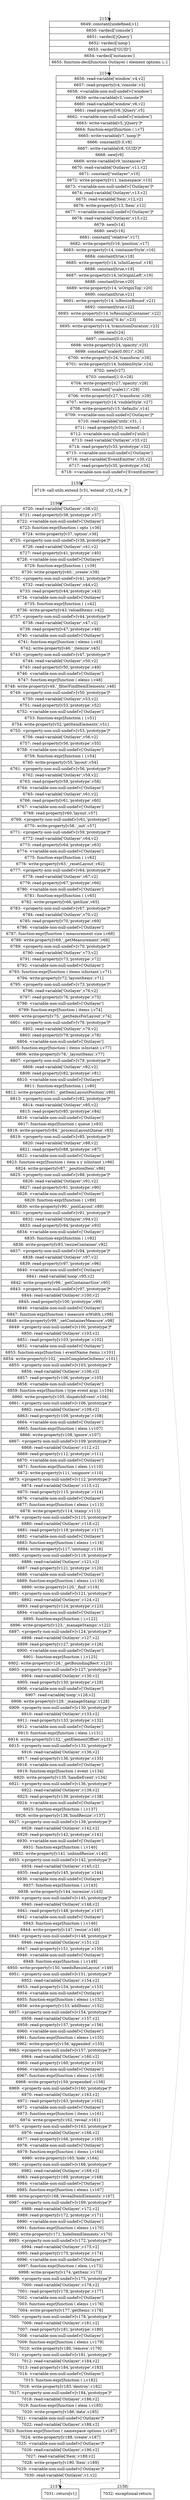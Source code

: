 digraph {
rankdir="TD"
BB_entry140[shape=none,label=""];
BB_entry140 -> BB2153 [tailport=s, headport=n, headlabel="    2153"]
BB2153 [shape=record label="{6649: constant[undefined,v1]|6650: vardecl['console']|6651: vardecl['jQuery']|6652: vardecl['noop']|6653: vardecl['GUID']|6654: vardecl['instances']|6655: function-decl[function Outlayer ( element options ),-]}" ] 
BB2153 -> BB2154 [tailport=s, headport=n, headlabel="      2154"]
BB2154 [shape=record label="{6656: read-variable['window',v4,v2]|6657: read-property[v4,'console',v3]|6658: \<variable-non-null-undef\>['window']|6659: write-variable[v3,'console']*|6660: read-variable['window',v6,v2]|6661: read-property[v6,'jQuery',v5]|6662: \<variable-non-null-undef\>['window']|6663: write-variable[v5,'jQuery']*|6664: function-expr[function ( ),v7]|6665: write-variable[v7,'noop']*|6666: constant[0.0,v8]|6667: write-variable[v8,'GUID']*|6668: new[v9]|6669: write-variable[v9,'instances']*|6670: read-variable['Outlayer',v11,v2]|6671: constant[\"outlayer\",v10]|6672: write-property[v11,'namespace',v10]|6673: \<variable-non-null-undef\>['Outlayer']*|6674: read-variable['Outlayer',v13,v2]|6675: read-variable['Item',v12,v2]|6676: write-property[v13,'Item',v12]|6677: \<variable-non-null-undef\>['Outlayer']*|6678: read-variable['Outlayer',v15,v2]|6679: new[v14]|6680: new[v16]|6681: constant[\"relative\",v17]|6682: write-property[v16,'position',v17]|6683: write-property[v14,'containerStyle',v16]|6684: constant[true,v18]|6685: write-property[v14,'isInitLayout',v18]|6686: constant[true,v19]|6687: write-property[v14,'isOriginLeft',v19]|6688: constant[true,v20]|6689: write-property[v14,'isOriginTop',v20]|6690: constant[true,v21]|6691: write-property[v14,'isResizeBound',v21]|6692: constant[true,v22]|6693: write-property[v14,'isResizingContainer',v22]|6694: constant[\"0.4s\",v23]|6695: write-property[v14,'transitionDuration',v23]|6696: new[v24]|6697: constant[0.0,v25]|6698: write-property[v24,'opacity',v25]|6699: constant[\"scale(0.001)\",v26]|6700: write-property[v24,'transform',v26]|6701: write-property[v14,'hiddenStyle',v24]|6702: new[v27]|6703: constant[1.0,v28]|6704: write-property[v27,'opacity',v28]|6705: constant[\"scale(1)\",v29]|6706: write-property[v27,'transform',v29]|6707: write-property[v14,'visibleStyle',v27]|6708: write-property[v15,'defaults',v14]|6709: \<variable-non-null-undef\>['Outlayer']*|6710: read-variable['utils',v31,-]|6711: read-property[v31,'extend',-]|6712: \<variable-non-null-undef\>['utils']|6713: read-variable['Outlayer',v33,v2]|6714: read-property[v33,'prototype',v32]|6715: \<variable-non-null-undef\>['Outlayer']|6716: read-variable['EventEmitter',v35,v2]|6717: read-property[v35,'prototype',v34]|6718: \<variable-non-null-undef\>['EventEmitter']}" ] 
BB2154 -> BB2155 [tailport=s, headport=n, headlabel="      2155"]
BB2154 -> BB2158 [tailport=s, headport=n, color=gray, headlabel="      2158"]
BB2155 [shape=record label="{6719: call-utils.extend [v31,'extend',v32,v34,-]*}" ] 
BB2155 -> BB2156 [tailport=s, headport=n, headlabel="      2156"]
BB2155 -> BB2158 [tailport=s, headport=n, color=gray]
BB2156 [shape=record label="{6720: read-variable['Outlayer',v38,v2]|6721: read-property[v38,'prototype',v37]|6722: \<variable-non-null-undef\>['Outlayer']|6723: function-expr[function ( opts ),v36]|6724: write-property[v37,'option',v36]|6725: \<property-non-null-undef\>[v38,'prototype']*|6726: read-variable['Outlayer',v41,v2]|6727: read-property[v41,'prototype',v40]|6728: \<variable-non-null-undef\>['Outlayer']|6729: function-expr[function ( ),v39]|6730: write-property[v40,'_create',v39]|6731: \<property-non-null-undef\>[v41,'prototype']*|6732: read-variable['Outlayer',v44,v2]|6733: read-property[v44,'prototype',v43]|6734: \<variable-non-null-undef\>['Outlayer']|6735: function-expr[function ( ),v42]|6736: write-property[v43,'reloadItems',v42]|6737: \<property-non-null-undef\>[v44,'prototype']*|6738: read-variable['Outlayer',v47,v2]|6739: read-property[v47,'prototype',v46]|6740: \<variable-non-null-undef\>['Outlayer']|6741: function-expr[function ( elems ),v45]|6742: write-property[v46,'_itemize',v45]|6743: \<property-non-null-undef\>[v47,'prototype']*|6744: read-variable['Outlayer',v50,v2]|6745: read-property[v50,'prototype',v49]|6746: \<variable-non-null-undef\>['Outlayer']|6747: function-expr[function ( elems ),v48]|6748: write-property[v49,'_filterFindItemElements',v48]|6749: \<property-non-null-undef\>[v50,'prototype']*|6750: read-variable['Outlayer',v53,v2]|6751: read-property[v53,'prototype',v52]|6752: \<variable-non-null-undef\>['Outlayer']|6753: function-expr[function ( ),v51]|6754: write-property[v52,'getItemElements',v51]|6755: \<property-non-null-undef\>[v53,'prototype']*|6756: read-variable['Outlayer',v56,v2]|6757: read-property[v56,'prototype',v55]|6758: \<variable-non-null-undef\>['Outlayer']|6759: function-expr[function ( ),v54]|6760: write-property[v55,'layout',v54]|6761: \<property-non-null-undef\>[v56,'prototype']*|6762: read-variable['Outlayer',v59,v2]|6763: read-property[v59,'prototype',v58]|6764: \<variable-non-null-undef\>['Outlayer']|6765: read-variable['Outlayer',v61,v2]|6766: read-property[v61,'prototype',v60]|6767: \<variable-non-null-undef\>['Outlayer']|6768: read-property[v60,'layout',v57]|6769: \<property-non-null-undef\>[v61,'prototype']|6770: write-property[v58,'_init',v57]|6771: \<property-non-null-undef\>[v59,'prototype']*|6772: read-variable['Outlayer',v64,v2]|6773: read-property[v64,'prototype',v63]|6774: \<variable-non-null-undef\>['Outlayer']|6775: function-expr[function ( ),v62]|6776: write-property[v63,'_resetLayout',v62]|6777: \<property-non-null-undef\>[v64,'prototype']*|6778: read-variable['Outlayer',v67,v2]|6779: read-property[v67,'prototype',v66]|6780: \<variable-non-null-undef\>['Outlayer']|6781: function-expr[function ( ),v65]|6782: write-property[v66,'getSize',v65]|6783: \<property-non-null-undef\>[v67,'prototype']*|6784: read-variable['Outlayer',v70,v2]|6785: read-property[v70,'prototype',v69]|6786: \<variable-non-null-undef\>['Outlayer']|6787: function-expr[function ( measurement size ),v68]|6788: write-property[v69,'_getMeasurement',v68]|6789: \<property-non-null-undef\>[v70,'prototype']*|6790: read-variable['Outlayer',v73,v2]|6791: read-property[v73,'prototype',v72]|6792: \<variable-non-null-undef\>['Outlayer']|6793: function-expr[function ( items isInstant ),v71]|6794: write-property[v72,'layoutItems',v71]|6795: \<property-non-null-undef\>[v73,'prototype']*|6796: read-variable['Outlayer',v76,v2]|6797: read-property[v76,'prototype',v75]|6798: \<variable-non-null-undef\>['Outlayer']|6799: function-expr[function ( items ),v74]|6800: write-property[v75,'_getItemsForLayout',v74]|6801: \<property-non-null-undef\>[v76,'prototype']*|6802: read-variable['Outlayer',v79,v2]|6803: read-property[v79,'prototype',v78]|6804: \<variable-non-null-undef\>['Outlayer']|6805: function-expr[function ( items isInstant ),v77]|6806: write-property[v78,'_layoutItems',v77]|6807: \<property-non-null-undef\>[v79,'prototype']*|6808: read-variable['Outlayer',v82,v2]|6809: read-property[v82,'prototype',v81]|6810: \<variable-non-null-undef\>['Outlayer']|6811: function-expr[function ( ),v80]|6812: write-property[v81,'_getItemLayoutPosition',v80]|6813: \<property-non-null-undef\>[v82,'prototype']*|6814: read-variable['Outlayer',v85,v2]|6815: read-property[v85,'prototype',v84]|6816: \<variable-non-null-undef\>['Outlayer']|6817: function-expr[function ( queue ),v83]|6818: write-property[v84,'_processLayoutQueue',v83]|6819: \<property-non-null-undef\>[v85,'prototype']*|6820: read-variable['Outlayer',v88,v2]|6821: read-property[v88,'prototype',v87]|6822: \<variable-non-null-undef\>['Outlayer']|6823: function-expr[function ( item x y isInstant ),v86]|6824: write-property[v87,'_positionItem',v86]|6825: \<property-non-null-undef\>[v88,'prototype']*|6826: read-variable['Outlayer',v91,v2]|6827: read-property[v91,'prototype',v90]|6828: \<variable-non-null-undef\>['Outlayer']|6829: function-expr[function ( ),v89]|6830: write-property[v90,'_postLayout',v89]|6831: \<property-non-null-undef\>[v91,'prototype']*|6832: read-variable['Outlayer',v94,v2]|6833: read-property[v94,'prototype',v93]|6834: \<variable-non-null-undef\>['Outlayer']|6835: function-expr[function ( ),v92]|6836: write-property[v93,'resizeContainer',v92]|6837: \<property-non-null-undef\>[v94,'prototype']*|6838: read-variable['Outlayer',v97,v2]|6839: read-property[v97,'prototype',v96]|6840: \<variable-non-null-undef\>['Outlayer']|6841: read-variable['noop',v95,v2]|6842: write-property[v96,'_getContainerSize',v95]|6843: \<property-non-null-undef\>[v97,'prototype']*|6844: read-variable['Outlayer',v100,v2]|6845: read-property[v100,'prototype',v99]|6846: \<variable-non-null-undef\>['Outlayer']|6847: function-expr[function ( measure isWidth ),v98]|6848: write-property[v99,'_setContainerMeasure',v98]|6849: \<property-non-null-undef\>[v100,'prototype']*|6850: read-variable['Outlayer',v103,v2]|6851: read-property[v103,'prototype',v102]|6852: \<variable-non-null-undef\>['Outlayer']|6853: function-expr[function ( eventName items ),v101]|6854: write-property[v102,'_emitCompleteOnItems',v101]|6855: \<property-non-null-undef\>[v103,'prototype']*|6856: read-variable['Outlayer',v106,v2]|6857: read-property[v106,'prototype',v105]|6858: \<variable-non-null-undef\>['Outlayer']|6859: function-expr[function ( type event args ),v104]|6860: write-property[v105,'dispatchEvent',v104]|6861: \<property-non-null-undef\>[v106,'prototype']*|6862: read-variable['Outlayer',v109,v2]|6863: read-property[v109,'prototype',v108]|6864: \<variable-non-null-undef\>['Outlayer']|6865: function-expr[function ( elem ),v107]|6866: write-property[v108,'ignore',v107]|6867: \<property-non-null-undef\>[v109,'prototype']*|6868: read-variable['Outlayer',v112,v2]|6869: read-property[v112,'prototype',v111]|6870: \<variable-non-null-undef\>['Outlayer']|6871: function-expr[function ( elem ),v110]|6872: write-property[v111,'unignore',v110]|6873: \<property-non-null-undef\>[v112,'prototype']*|6874: read-variable['Outlayer',v115,v2]|6875: read-property[v115,'prototype',v114]|6876: \<variable-non-null-undef\>['Outlayer']|6877: function-expr[function ( elems ),v113]|6878: write-property[v114,'stamp',v113]|6879: \<property-non-null-undef\>[v115,'prototype']*|6880: read-variable['Outlayer',v118,v2]|6881: read-property[v118,'prototype',v117]|6882: \<variable-non-null-undef\>['Outlayer']|6883: function-expr[function ( elems ),v116]|6884: write-property[v117,'unstamp',v116]|6885: \<property-non-null-undef\>[v118,'prototype']*|6886: read-variable['Outlayer',v121,v2]|6887: read-property[v121,'prototype',v120]|6888: \<variable-non-null-undef\>['Outlayer']|6889: function-expr[function ( elems ),v119]|6890: write-property[v120,'_find',v119]|6891: \<property-non-null-undef\>[v121,'prototype']*|6892: read-variable['Outlayer',v124,v2]|6893: read-property[v124,'prototype',v123]|6894: \<variable-non-null-undef\>['Outlayer']|6895: function-expr[function ( ),v122]|6896: write-property[v123,'_manageStamps',v122]|6897: \<property-non-null-undef\>[v124,'prototype']*|6898: read-variable['Outlayer',v127,v2]|6899: read-property[v127,'prototype',v126]|6900: \<variable-non-null-undef\>['Outlayer']|6901: function-expr[function ( ),v125]|6902: write-property[v126,'_getBoundingRect',v125]|6903: \<property-non-null-undef\>[v127,'prototype']*|6904: read-variable['Outlayer',v130,v2]|6905: read-property[v130,'prototype',v129]|6906: \<variable-non-null-undef\>['Outlayer']|6907: read-variable['noop',v128,v2]|6908: write-property[v129,'_manageStamp',v128]|6909: \<property-non-null-undef\>[v130,'prototype']*|6910: read-variable['Outlayer',v133,v2]|6911: read-property[v133,'prototype',v132]|6912: \<variable-non-null-undef\>['Outlayer']|6913: function-expr[function ( elem ),v131]|6914: write-property[v132,'_getElementOffset',v131]|6915: \<property-non-null-undef\>[v133,'prototype']*|6916: read-variable['Outlayer',v136,v2]|6917: read-property[v136,'prototype',v135]|6918: \<variable-non-null-undef\>['Outlayer']|6919: function-expr[function ( event ),v134]|6920: write-property[v135,'handleEvent',v134]|6921: \<property-non-null-undef\>[v136,'prototype']*|6922: read-variable['Outlayer',v139,v2]|6923: read-property[v139,'prototype',v138]|6924: \<variable-non-null-undef\>['Outlayer']|6925: function-expr[function ( ),v137]|6926: write-property[v138,'bindResize',v137]|6927: \<property-non-null-undef\>[v139,'prototype']*|6928: read-variable['Outlayer',v142,v2]|6929: read-property[v142,'prototype',v141]|6930: \<variable-non-null-undef\>['Outlayer']|6931: function-expr[function ( ),v140]|6932: write-property[v141,'unbindResize',v140]|6933: \<property-non-null-undef\>[v142,'prototype']*|6934: read-variable['Outlayer',v145,v2]|6935: read-property[v145,'prototype',v144]|6936: \<variable-non-null-undef\>['Outlayer']|6937: function-expr[function ( ),v143]|6938: write-property[v144,'onresize',v143]|6939: \<property-non-null-undef\>[v145,'prototype']*|6940: read-variable['Outlayer',v148,v2]|6941: read-property[v148,'prototype',v147]|6942: \<variable-non-null-undef\>['Outlayer']|6943: function-expr[function ( ),v146]|6944: write-property[v147,'resize',v146]|6945: \<property-non-null-undef\>[v148,'prototype']*|6946: read-variable['Outlayer',v151,v2]|6947: read-property[v151,'prototype',v150]|6948: \<variable-non-null-undef\>['Outlayer']|6949: function-expr[function ( ),v149]|6950: write-property[v150,'needsResizeLayout',v149]|6951: \<property-non-null-undef\>[v151,'prototype']*|6952: read-variable['Outlayer',v154,v2]|6953: read-property[v154,'prototype',v153]|6954: \<variable-non-null-undef\>['Outlayer']|6955: function-expr[function ( elems ),v152]|6956: write-property[v153,'addItems',v152]|6957: \<property-non-null-undef\>[v154,'prototype']*|6958: read-variable['Outlayer',v157,v2]|6959: read-property[v157,'prototype',v156]|6960: \<variable-non-null-undef\>['Outlayer']|6961: function-expr[function ( elems ),v155]|6962: write-property[v156,'appended',v155]|6963: \<property-non-null-undef\>[v157,'prototype']*|6964: read-variable['Outlayer',v160,v2]|6965: read-property[v160,'prototype',v159]|6966: \<variable-non-null-undef\>['Outlayer']|6967: function-expr[function ( elems ),v158]|6968: write-property[v159,'prepended',v158]|6969: \<property-non-null-undef\>[v160,'prototype']*|6970: read-variable['Outlayer',v163,v2]|6971: read-property[v163,'prototype',v162]|6972: \<variable-non-null-undef\>['Outlayer']|6973: function-expr[function ( items ),v161]|6974: write-property[v162,'reveal',v161]|6975: \<property-non-null-undef\>[v163,'prototype']*|6976: read-variable['Outlayer',v166,v2]|6977: read-property[v166,'prototype',v165]|6978: \<variable-non-null-undef\>['Outlayer']|6979: function-expr[function ( items ),v164]|6980: write-property[v165,'hide',v164]|6981: \<property-non-null-undef\>[v166,'prototype']*|6982: read-variable['Outlayer',v169,v2]|6983: read-property[v169,'prototype',v168]|6984: \<variable-non-null-undef\>['Outlayer']|6985: function-expr[function ( elems ),v167]|6986: write-property[v168,'revealItemElements',v167]|6987: \<property-non-null-undef\>[v169,'prototype']*|6988: read-variable['Outlayer',v172,v2]|6989: read-property[v172,'prototype',v171]|6990: \<variable-non-null-undef\>['Outlayer']|6991: function-expr[function ( elems ),v170]|6992: write-property[v171,'hideItemElements',v170]|6993: \<property-non-null-undef\>[v172,'prototype']*|6994: read-variable['Outlayer',v175,v2]|6995: read-property[v175,'prototype',v174]|6996: \<variable-non-null-undef\>['Outlayer']|6997: function-expr[function ( elem ),v173]|6998: write-property[v174,'getItem',v173]|6999: \<property-non-null-undef\>[v175,'prototype']*|7000: read-variable['Outlayer',v178,v2]|7001: read-property[v178,'prototype',v177]|7002: \<variable-non-null-undef\>['Outlayer']|7003: function-expr[function ( elems ),v176]|7004: write-property[v177,'getItems',v176]|7005: \<property-non-null-undef\>[v178,'prototype']*|7006: read-variable['Outlayer',v181,v2]|7007: read-property[v181,'prototype',v180]|7008: \<variable-non-null-undef\>['Outlayer']|7009: function-expr[function ( elems ),v179]|7010: write-property[v180,'remove',v179]|7011: \<property-non-null-undef\>[v181,'prototype']*|7012: read-variable['Outlayer',v184,v2]|7013: read-property[v184,'prototype',v183]|7014: \<variable-non-null-undef\>['Outlayer']|7015: function-expr[function ( ),v182]|7016: write-property[v183,'destroy',v182]|7017: \<property-non-null-undef\>[v184,'prototype']*|7018: read-variable['Outlayer',v186,v2]|7019: function-expr[function ( elem ),v185]|7020: write-property[v186,'data',v185]|7021: \<variable-non-null-undef\>['Outlayer']*|7022: read-variable['Outlayer',v188,v2]|7023: function-expr[function ( namespace options ),v187]|7024: write-property[v188,'create',v187]|7025: \<variable-non-null-undef\>['Outlayer']*|7026: read-variable['Outlayer',v190,v2]|7027: read-variable['Item',v189,v2]|7028: write-property[v190,'Item',v189]|7029: \<variable-non-null-undef\>['Outlayer']*|7030: read-variable['Outlayer',v1,v2]}" ] 
BB2156 -> BB2157 [tailport=s, headport=n, headlabel="      2157"]
BB2156 -> BB2158 [tailport=s, headport=n, color=gray]
BB2157 [shape=record label="{7031: return[v1]}" ] 
BB2158 [shape=record label="{7032: exceptional-return}" ] 
//#$~ 2983
}
